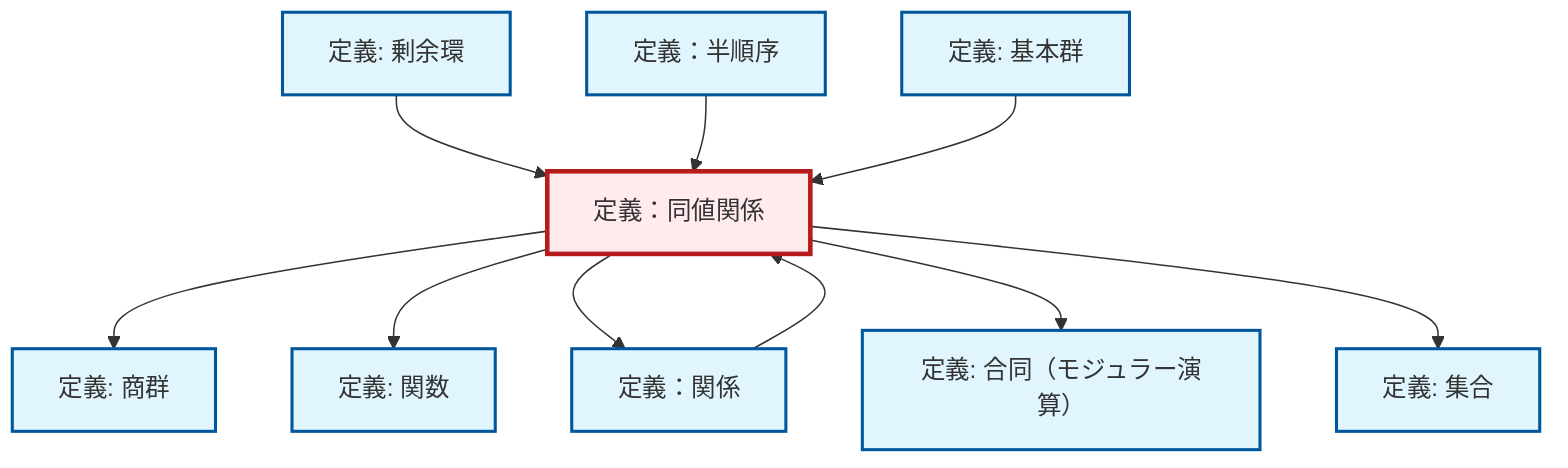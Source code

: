 graph TD
    classDef definition fill:#e1f5fe,stroke:#01579b,stroke-width:2px
    classDef theorem fill:#f3e5f5,stroke:#4a148c,stroke-width:2px
    classDef axiom fill:#fff3e0,stroke:#e65100,stroke-width:2px
    classDef example fill:#e8f5e9,stroke:#1b5e20,stroke-width:2px
    classDef current fill:#ffebee,stroke:#b71c1c,stroke-width:3px
    def-partial-order["定義：半順序"]:::definition
    def-congruence["定義: 合同（モジュラー演算）"]:::definition
    def-function["定義: 関数"]:::definition
    def-quotient-group["定義: 商群"]:::definition
    def-relation["定義：関係"]:::definition
    def-equivalence-relation["定義：同値関係"]:::definition
    def-set["定義: 集合"]:::definition
    def-quotient-ring["定義: 剰余環"]:::definition
    def-fundamental-group["定義: 基本群"]:::definition
    def-equivalence-relation --> def-quotient-group
    def-quotient-ring --> def-equivalence-relation
    def-partial-order --> def-equivalence-relation
    def-equivalence-relation --> def-function
    def-equivalence-relation --> def-relation
    def-fundamental-group --> def-equivalence-relation
    def-relation --> def-equivalence-relation
    def-equivalence-relation --> def-congruence
    def-equivalence-relation --> def-set
    class def-equivalence-relation current